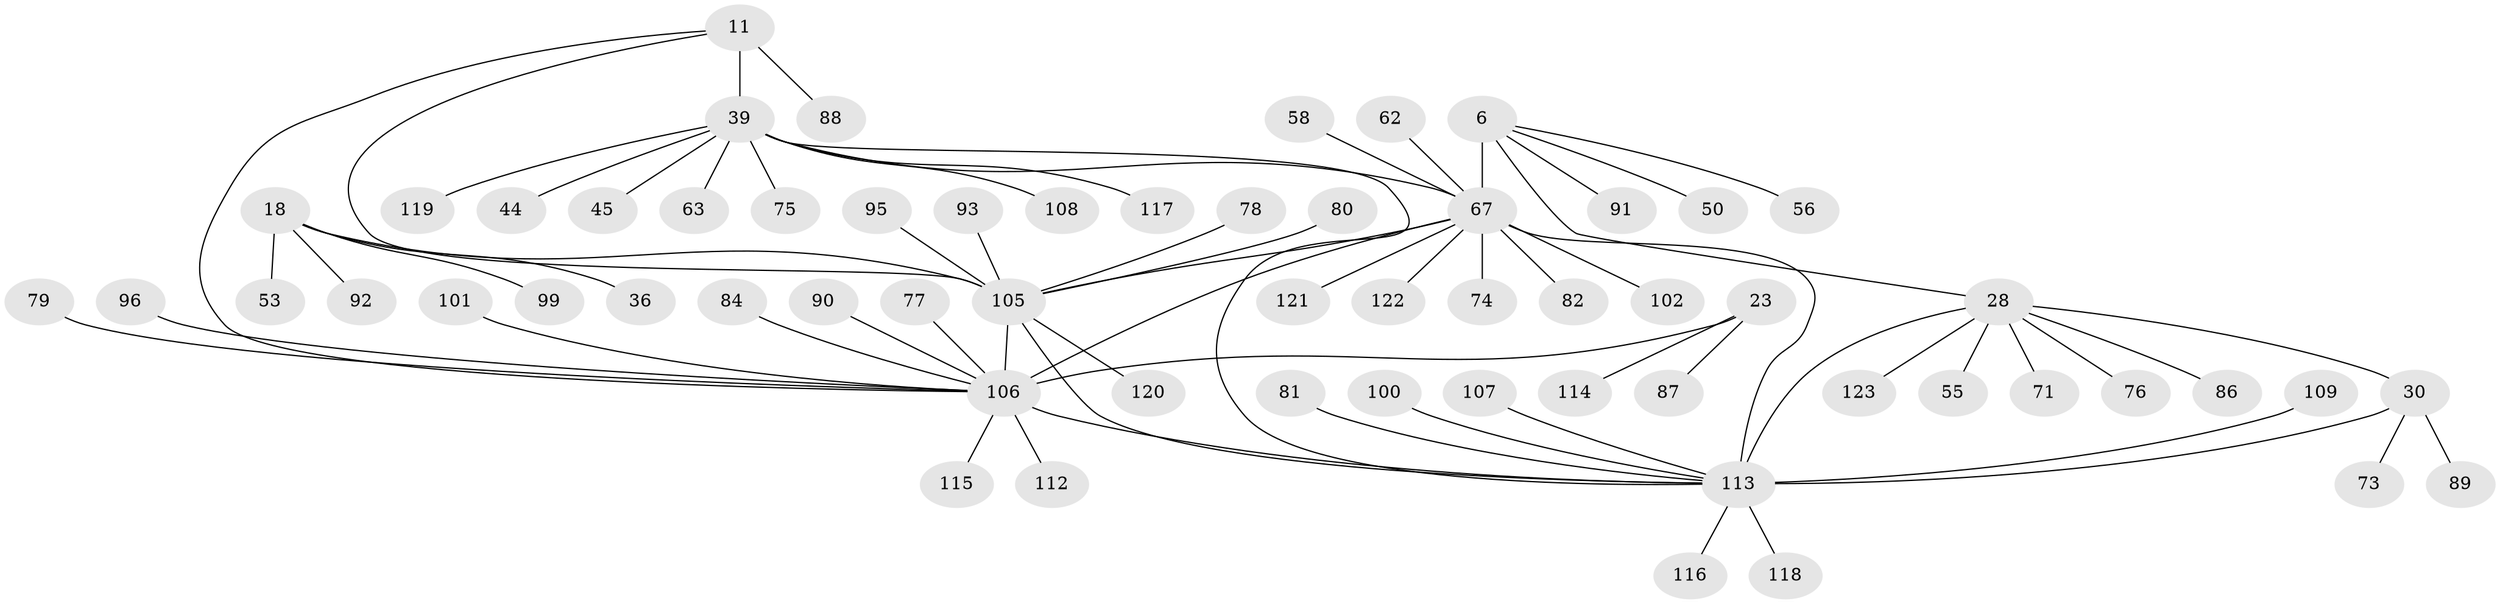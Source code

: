 // original degree distribution, {9: 0.04878048780487805, 11: 0.024390243902439025, 7: 0.06504065040650407, 8: 0.04878048780487805, 6: 0.024390243902439025, 10: 0.008130081300813009, 5: 0.016260162601626018, 12: 0.008130081300813009, 14: 0.008130081300813009, 1: 0.6016260162601627, 2: 0.13008130081300814, 3: 0.008130081300813009, 4: 0.008130081300813009}
// Generated by graph-tools (version 1.1) at 2025/55/03/09/25 04:55:21]
// undirected, 61 vertices, 68 edges
graph export_dot {
graph [start="1"]
  node [color=gray90,style=filled];
  6 [super="+4"];
  11 [super="+8"];
  18 [super="+15"];
  23 [super="+22"];
  28 [super="+27"];
  30 [super="+26"];
  36;
  39 [super="+37"];
  44;
  45;
  50;
  53;
  55;
  56;
  58;
  62;
  63;
  67 [super="+5+43+48+52"];
  71 [super="+59"];
  73;
  74;
  75;
  76;
  77;
  78;
  79;
  80;
  81;
  82;
  84 [super="+42"];
  86;
  87;
  88 [super="+46"];
  89 [super="+32"];
  90;
  91;
  92;
  93;
  95;
  96;
  99;
  100;
  101;
  102;
  105 [super="+72"];
  106 [super="+98+24+34+51+69"];
  107 [super="+83"];
  108;
  109;
  112;
  113 [super="+40+47+104+111+97+38+57+61+65"];
  114;
  115;
  116;
  117 [super="+54"];
  118;
  119 [super="+110"];
  120;
  121;
  122 [super="+64"];
  123 [super="+94"];
  6 -- 56;
  6 -- 91;
  6 -- 50;
  6 -- 28;
  6 -- 67 [weight=8];
  11 -- 88;
  11 -- 106;
  11 -- 39 [weight=8];
  11 -- 105;
  18 -- 36;
  18 -- 53;
  18 -- 99;
  18 -- 92;
  18 -- 105 [weight=8];
  23 -- 87;
  23 -- 114;
  23 -- 106 [weight=8];
  28 -- 30 [weight=4];
  28 -- 55;
  28 -- 76;
  28 -- 86;
  28 -- 71;
  28 -- 123;
  28 -- 113 [weight=4];
  30 -- 73;
  30 -- 89;
  30 -- 113 [weight=4];
  39 -- 67;
  39 -- 75;
  39 -- 108;
  39 -- 45;
  39 -- 44;
  39 -- 113 [weight=2];
  39 -- 117;
  39 -- 119;
  39 -- 63;
  58 -- 67;
  62 -- 67;
  67 -- 74;
  67 -- 82;
  67 -- 102;
  67 -- 122;
  67 -- 106 [weight=3];
  67 -- 113;
  67 -- 121;
  67 -- 105;
  77 -- 106;
  78 -- 105;
  79 -- 106;
  80 -- 105;
  81 -- 113;
  84 -- 106;
  90 -- 106;
  93 -- 105;
  95 -- 105;
  96 -- 106;
  100 -- 113;
  101 -- 106;
  105 -- 106;
  105 -- 113 [weight=2];
  105 -- 120;
  106 -- 112;
  106 -- 113 [weight=2];
  106 -- 115;
  107 -- 113;
  109 -- 113;
  113 -- 116;
  113 -- 118;
}
